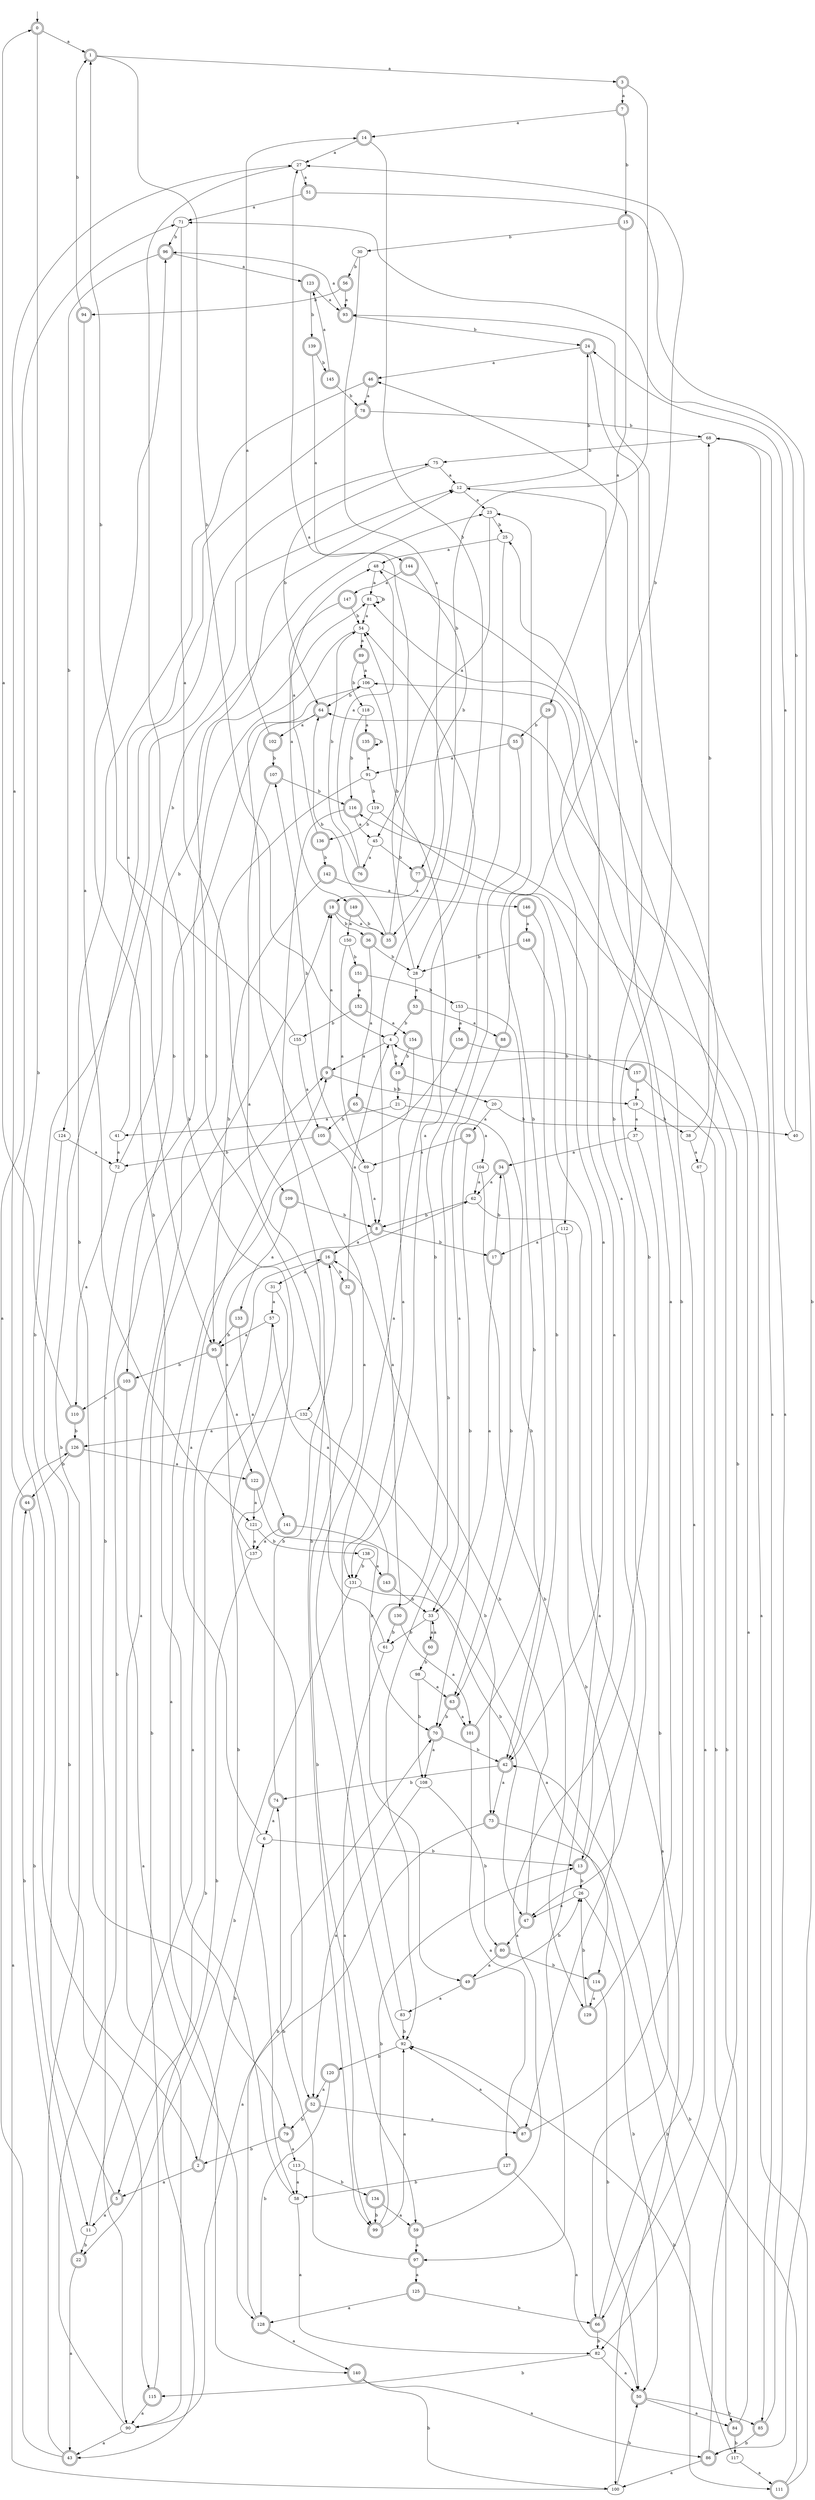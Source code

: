 digraph RandomDFA {
  __start0 [label="", shape=none];
  __start0 -> 0 [label=""];
  0 [shape=circle] [shape=doublecircle]
  0 -> 1 [label="a"]
  0 -> 2 [label="b"]
  1 [shape=doublecircle]
  1 -> 3 [label="a"]
  1 -> 4 [label="b"]
  2 [shape=doublecircle]
  2 -> 5 [label="a"]
  2 -> 6 [label="b"]
  3 [shape=doublecircle]
  3 -> 7 [label="a"]
  3 -> 8 [label="b"]
  4
  4 -> 9 [label="a"]
  4 -> 10 [label="b"]
  5 [shape=doublecircle]
  5 -> 11 [label="a"]
  5 -> 12 [label="b"]
  6
  6 -> 9 [label="a"]
  6 -> 13 [label="b"]
  7 [shape=doublecircle]
  7 -> 14 [label="a"]
  7 -> 15 [label="b"]
  8 [shape=doublecircle]
  8 -> 16 [label="a"]
  8 -> 17 [label="b"]
  9 [shape=doublecircle]
  9 -> 18 [label="a"]
  9 -> 19 [label="b"]
  10 [shape=doublecircle]
  10 -> 20 [label="a"]
  10 -> 21 [label="b"]
  11
  11 -> 16 [label="a"]
  11 -> 22 [label="b"]
  12
  12 -> 23 [label="a"]
  12 -> 24 [label="b"]
  13 [shape=doublecircle]
  13 -> 25 [label="a"]
  13 -> 26 [label="b"]
  14 [shape=doublecircle]
  14 -> 27 [label="a"]
  14 -> 28 [label="b"]
  15 [shape=doublecircle]
  15 -> 29 [label="a"]
  15 -> 30 [label="b"]
  16 [shape=doublecircle]
  16 -> 31 [label="a"]
  16 -> 32 [label="b"]
  17 [shape=doublecircle]
  17 -> 33 [label="a"]
  17 -> 34 [label="b"]
  18 [shape=doublecircle]
  18 -> 35 [label="a"]
  18 -> 36 [label="b"]
  19
  19 -> 37 [label="a"]
  19 -> 38 [label="b"]
  20
  20 -> 39 [label="a"]
  20 -> 40 [label="b"]
  21
  21 -> 41 [label="a"]
  21 -> 42 [label="b"]
  22 [shape=doublecircle]
  22 -> 43 [label="a"]
  22 -> 44 [label="b"]
  23
  23 -> 45 [label="a"]
  23 -> 25 [label="b"]
  24 [shape=doublecircle]
  24 -> 46 [label="a"]
  24 -> 47 [label="b"]
  25
  25 -> 48 [label="a"]
  25 -> 49 [label="b"]
  26
  26 -> 47 [label="a"]
  26 -> 50 [label="b"]
  27
  27 -> 51 [label="a"]
  27 -> 52 [label="b"]
  28
  28 -> 53 [label="a"]
  28 -> 54 [label="b"]
  29 [shape=doublecircle]
  29 -> 42 [label="a"]
  29 -> 55 [label="b"]
  30
  30 -> 35 [label="a"]
  30 -> 56 [label="b"]
  31
  31 -> 57 [label="a"]
  31 -> 58 [label="b"]
  32 [shape=doublecircle]
  32 -> 4 [label="a"]
  32 -> 59 [label="b"]
  33
  33 -> 60 [label="a"]
  33 -> 61 [label="b"]
  34 [shape=doublecircle]
  34 -> 62 [label="a"]
  34 -> 63 [label="b"]
  35 [shape=doublecircle]
  35 -> 27 [label="a"]
  35 -> 64 [label="b"]
  36 [shape=doublecircle]
  36 -> 65 [label="a"]
  36 -> 28 [label="b"]
  37
  37 -> 34 [label="a"]
  37 -> 66 [label="b"]
  38
  38 -> 67 [label="a"]
  38 -> 68 [label="b"]
  39 [shape=doublecircle]
  39 -> 69 [label="a"]
  39 -> 70 [label="b"]
  40
  40 -> 24 [label="a"]
  40 -> 71 [label="b"]
  41
  41 -> 72 [label="a"]
  41 -> 23 [label="b"]
  42 [shape=doublecircle]
  42 -> 73 [label="a"]
  42 -> 74 [label="b"]
  43 [shape=doublecircle]
  43 -> 71 [label="a"]
  43 -> 75 [label="b"]
  44 [shape=doublecircle]
  44 -> 27 [label="a"]
  44 -> 11 [label="b"]
  45
  45 -> 76 [label="a"]
  45 -> 77 [label="b"]
  46 [shape=doublecircle]
  46 -> 78 [label="a"]
  46 -> 79 [label="b"]
  47 [shape=doublecircle]
  47 -> 80 [label="a"]
  47 -> 16 [label="b"]
  48
  48 -> 81 [label="a"]
  48 -> 82 [label="b"]
  49 [shape=doublecircle]
  49 -> 83 [label="a"]
  49 -> 26 [label="b"]
  50 [shape=doublecircle]
  50 -> 84 [label="a"]
  50 -> 85 [label="b"]
  51 [shape=doublecircle]
  51 -> 71 [label="a"]
  51 -> 86 [label="b"]
  52 [shape=doublecircle]
  52 -> 87 [label="a"]
  52 -> 79 [label="b"]
  53 [shape=doublecircle]
  53 -> 88 [label="a"]
  53 -> 4 [label="b"]
  54
  54 -> 89 [label="a"]
  54 -> 90 [label="b"]
  55 [shape=doublecircle]
  55 -> 91 [label="a"]
  55 -> 92 [label="b"]
  56 [shape=doublecircle]
  56 -> 93 [label="a"]
  56 -> 94 [label="b"]
  57
  57 -> 95 [label="a"]
  57 -> 43 [label="b"]
  58
  58 -> 82 [label="a"]
  58 -> 96 [label="b"]
  59 [shape=doublecircle]
  59 -> 97 [label="a"]
  59 -> 93 [label="b"]
  60 [shape=doublecircle]
  60 -> 33 [label="a"]
  60 -> 98 [label="b"]
  61
  61 -> 99 [label="a"]
  61 -> 12 [label="b"]
  62
  62 -> 100 [label="a"]
  62 -> 8 [label="b"]
  63 [shape=doublecircle]
  63 -> 101 [label="a"]
  63 -> 70 [label="b"]
  64 [shape=doublecircle]
  64 -> 102 [label="a"]
  64 -> 103 [label="b"]
  65 [shape=doublecircle]
  65 -> 104 [label="a"]
  65 -> 105 [label="b"]
  66 [shape=doublecircle]
  66 -> 106 [label="a"]
  66 -> 82 [label="b"]
  67
  67 -> 66 [label="a"]
  67 -> 46 [label="b"]
  68
  68 -> 85 [label="a"]
  68 -> 75 [label="b"]
  69
  69 -> 8 [label="a"]
  69 -> 107 [label="b"]
  70 [shape=doublecircle]
  70 -> 108 [label="a"]
  70 -> 42 [label="b"]
  71
  71 -> 109 [label="a"]
  71 -> 96 [label="b"]
  72
  72 -> 110 [label="a"]
  72 -> 81 [label="b"]
  73 [shape=doublecircle]
  73 -> 90 [label="a"]
  73 -> 111 [label="b"]
  74 [shape=doublecircle]
  74 -> 6 [label="a"]
  74 -> 16 [label="b"]
  75
  75 -> 12 [label="a"]
  75 -> 64 [label="b"]
  76 [shape=doublecircle]
  76 -> 48 [label="a"]
  76 -> 54 [label="b"]
  77 [shape=doublecircle]
  77 -> 18 [label="a"]
  77 -> 112 [label="b"]
  78 [shape=doublecircle]
  78 -> 95 [label="a"]
  78 -> 68 [label="b"]
  79 [shape=doublecircle]
  79 -> 113 [label="a"]
  79 -> 2 [label="b"]
  80 [shape=doublecircle]
  80 -> 49 [label="a"]
  80 -> 114 [label="b"]
  81
  81 -> 54 [label="a"]
  81 -> 81 [label="b"]
  82
  82 -> 50 [label="a"]
  82 -> 115 [label="b"]
  83
  83 -> 54 [label="a"]
  83 -> 92 [label="b"]
  84 [shape=doublecircle]
  84 -> 116 [label="a"]
  84 -> 117 [label="b"]
  85 [shape=doublecircle]
  85 -> 68 [label="a"]
  85 -> 86 [label="b"]
  86 [shape=doublecircle]
  86 -> 100 [label="a"]
  86 -> 4 [label="b"]
  87 [shape=doublecircle]
  87 -> 92 [label="a"]
  87 -> 12 [label="b"]
  88 [shape=doublecircle]
  88 -> 33 [label="a"]
  88 -> 27 [label="b"]
  89 [shape=doublecircle]
  89 -> 106 [label="a"]
  89 -> 118 [label="b"]
  90
  90 -> 43 [label="a"]
  90 -> 18 [label="b"]
  91
  91 -> 90 [label="a"]
  91 -> 119 [label="b"]
  92
  92 -> 106 [label="a"]
  92 -> 120 [label="b"]
  93 [shape=doublecircle]
  93 -> 96 [label="a"]
  93 -> 24 [label="b"]
  94 [shape=doublecircle]
  94 -> 121 [label="a"]
  94 -> 1 [label="b"]
  95 [shape=doublecircle]
  95 -> 122 [label="a"]
  95 -> 103 [label="b"]
  96 [shape=doublecircle]
  96 -> 123 [label="a"]
  96 -> 124 [label="b"]
  97 [shape=doublecircle]
  97 -> 125 [label="a"]
  97 -> 74 [label="b"]
  98
  98 -> 63 [label="a"]
  98 -> 108 [label="b"]
  99 [shape=doublecircle]
  99 -> 92 [label="a"]
  99 -> 13 [label="b"]
  100
  100 -> 126 [label="a"]
  100 -> 50 [label="b"]
  101 [shape=doublecircle]
  101 -> 127 [label="a"]
  101 -> 23 [label="b"]
  102 [shape=doublecircle]
  102 -> 14 [label="a"]
  102 -> 107 [label="b"]
  103 [shape=doublecircle]
  103 -> 128 [label="a"]
  103 -> 110 [label="b"]
  104
  104 -> 62 [label="a"]
  104 -> 129 [label="b"]
  105 [shape=doublecircle]
  105 -> 130 [label="a"]
  105 -> 72 [label="b"]
  106
  106 -> 131 [label="a"]
  106 -> 64 [label="b"]
  107 [shape=doublecircle]
  107 -> 132 [label="a"]
  107 -> 116 [label="b"]
  108
  108 -> 52 [label="a"]
  108 -> 80 [label="b"]
  109 [shape=doublecircle]
  109 -> 133 [label="a"]
  109 -> 8 [label="b"]
  110 [shape=doublecircle]
  110 -> 0 [label="a"]
  110 -> 126 [label="b"]
  111 [shape=doublecircle]
  111 -> 64 [label="a"]
  111 -> 42 [label="b"]
  112
  112 -> 17 [label="a"]
  112 -> 87 [label="b"]
  113
  113 -> 58 [label="a"]
  113 -> 134 [label="b"]
  114 [shape=doublecircle]
  114 -> 129 [label="a"]
  114 -> 50 [label="b"]
  115 [shape=doublecircle]
  115 -> 90 [label="a"]
  115 -> 9 [label="b"]
  116 [shape=doublecircle]
  116 -> 45 [label="a"]
  116 -> 99 [label="b"]
  117
  117 -> 111 [label="a"]
  117 -> 92 [label="b"]
  118
  118 -> 135 [label="a"]
  118 -> 116 [label="b"]
  119
  119 -> 13 [label="a"]
  119 -> 136 [label="b"]
  120 [shape=doublecircle]
  120 -> 52 [label="a"]
  120 -> 128 [label="b"]
  121
  121 -> 137 [label="a"]
  121 -> 138 [label="b"]
  122 [shape=doublecircle]
  122 -> 121 [label="a"]
  122 -> 70 [label="b"]
  123 [shape=doublecircle]
  123 -> 93 [label="a"]
  123 -> 139 [label="b"]
  124
  124 -> 72 [label="a"]
  124 -> 115 [label="b"]
  125 [shape=doublecircle]
  125 -> 128 [label="a"]
  125 -> 66 [label="b"]
  126 [shape=doublecircle]
  126 -> 122 [label="a"]
  126 -> 44 [label="b"]
  127 [shape=doublecircle]
  127 -> 50 [label="a"]
  127 -> 58 [label="b"]
  128 [shape=doublecircle]
  128 -> 140 [label="a"]
  128 -> 70 [label="b"]
  129 [shape=doublecircle]
  129 -> 81 [label="a"]
  129 -> 26 [label="b"]
  130 [shape=doublecircle]
  130 -> 101 [label="a"]
  130 -> 61 [label="b"]
  131
  131 -> 114 [label="a"]
  131 -> 22 [label="b"]
  132
  132 -> 126 [label="a"]
  132 -> 73 [label="b"]
  133 [shape=doublecircle]
  133 -> 141 [label="a"]
  133 -> 95 [label="b"]
  134 [shape=doublecircle]
  134 -> 59 [label="a"]
  134 -> 99 [label="b"]
  135 [shape=doublecircle]
  135 -> 91 [label="a"]
  135 -> 135 [label="b"]
  136 [shape=doublecircle]
  136 -> 48 [label="a"]
  136 -> 142 [label="b"]
  137
  137 -> 62 [label="a"]
  137 -> 5 [label="b"]
  138
  138 -> 143 [label="a"]
  138 -> 131 [label="b"]
  139 [shape=doublecircle]
  139 -> 144 [label="a"]
  139 -> 145 [label="b"]
  140 [shape=doublecircle]
  140 -> 86 [label="a"]
  140 -> 100 [label="b"]
  141 [shape=doublecircle]
  141 -> 137 [label="a"]
  141 -> 47 [label="b"]
  142 [shape=doublecircle]
  142 -> 146 [label="a"]
  142 -> 95 [label="b"]
  143 [shape=doublecircle]
  143 -> 57 [label="a"]
  143 -> 33 [label="b"]
  144 [shape=doublecircle]
  144 -> 147 [label="a"]
  144 -> 77 [label="b"]
  145 [shape=doublecircle]
  145 -> 123 [label="a"]
  145 -> 78 [label="b"]
  146 [shape=doublecircle]
  146 -> 148 [label="a"]
  146 -> 42 [label="b"]
  147 [shape=doublecircle]
  147 -> 149 [label="a"]
  147 -> 54 [label="b"]
  148 [shape=doublecircle]
  148 -> 97 [label="a"]
  148 -> 28 [label="b"]
  149 [shape=doublecircle]
  149 -> 150 [label="a"]
  149 -> 35 [label="b"]
  150
  150 -> 69 [label="a"]
  150 -> 151 [label="b"]
  151 [shape=doublecircle]
  151 -> 152 [label="a"]
  151 -> 153 [label="b"]
  152 [shape=doublecircle]
  152 -> 154 [label="a"]
  152 -> 155 [label="b"]
  153
  153 -> 156 [label="a"]
  153 -> 63 [label="b"]
  154 [shape=doublecircle]
  154 -> 131 [label="a"]
  154 -> 10 [label="b"]
  155
  155 -> 105 [label="a"]
  155 -> 1 [label="b"]
  156 [shape=doublecircle]
  156 -> 140 [label="a"]
  156 -> 157 [label="b"]
  157 [shape=doublecircle]
  157 -> 19 [label="a"]
  157 -> 84 [label="b"]
}
